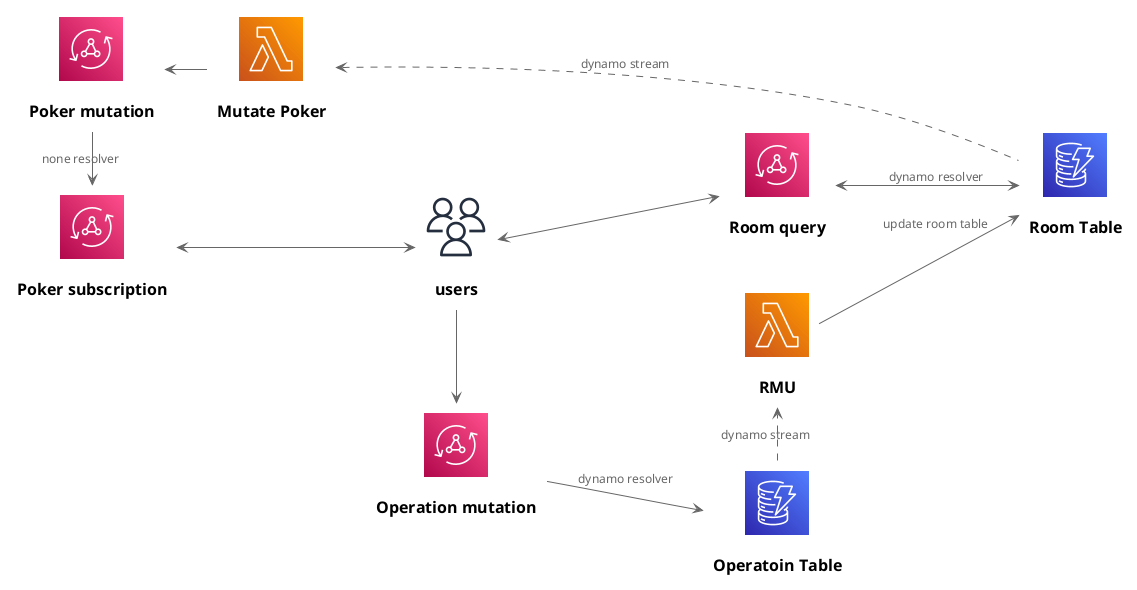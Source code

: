 @startuml
!include <awslib/AWSCommon>
!include <awslib/AWSSimplified>
!include <awslib/General/User>
!include <awslib/General/Users>
!include <awslib/ApplicationIntegration/AppSync>
!include <awslib/Compute/Lambda>
!include <awslib/Database/DynamoDB>

left to right direction

Users(users, "users", "users of a room")
AppSync(operationMutation, "Operation mutation", "operation")
DynamoDB(operationTable, "Operatoin Table", "event store")
Lambda(rmu, "RMU", "synchronize event to query store")
DynamoDB(roomTable, "Room Table", "query store")
Lambda(mutatePoker, "Mutate Poker", "push room data")
AppSync(pokerMutation, "Poker mutation", "room")
AppSync(pokerSubscription, "Poker subscription", "room")
AppSync(roomQuery, "Room query", "room")

users -right--> operationMutation
operationMutation --> operationTable: dynamo resolver
operationTable .right.> rmu: dynamo stream
rmu --> roomTable: update room table
roomTable .up.> mutatePoker: dynamo stream
mutatePoker -left-> pokerMutation
pokerMutation -> pokerSubscription: none resolver
pokerSubscription <--> users
users <--> roomQuery
roomQuery <--> roomTable: dynamo resolver
@enduml